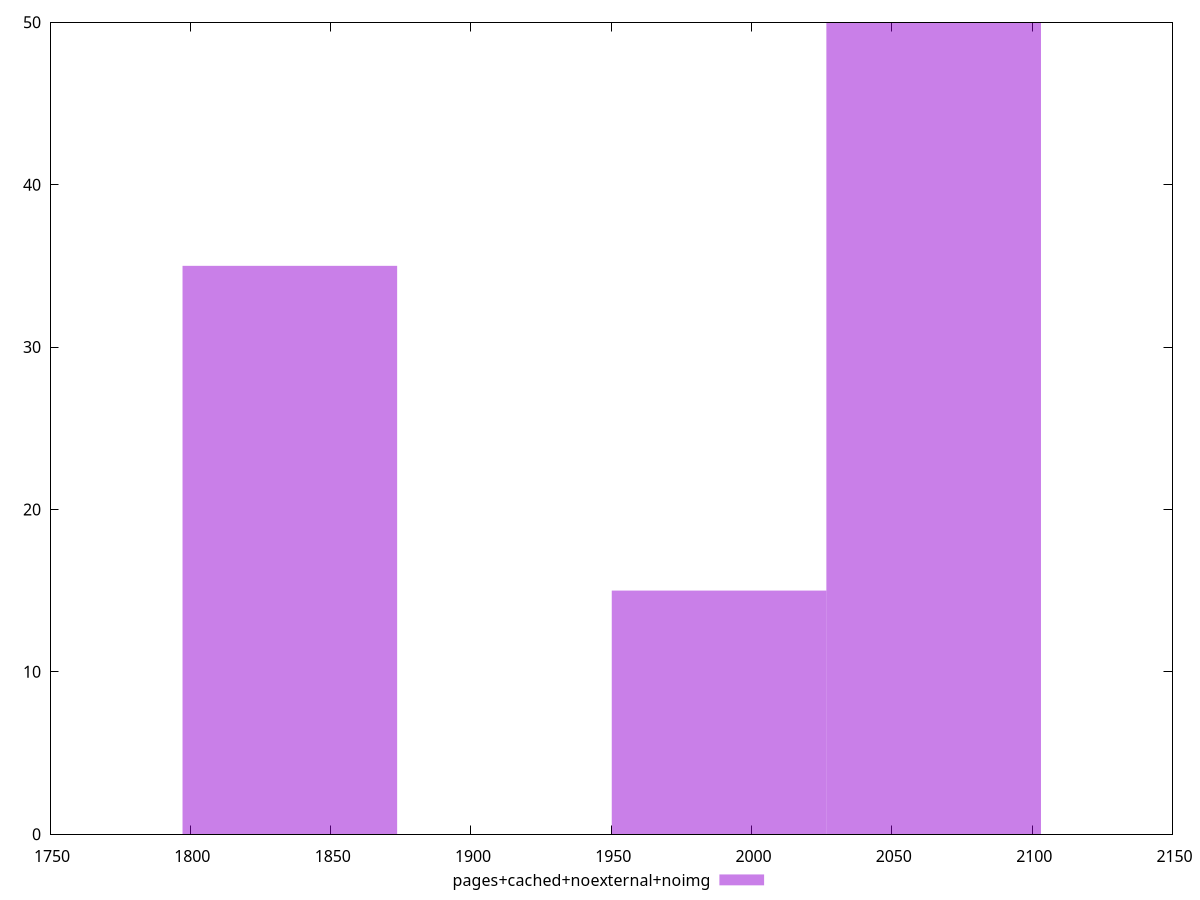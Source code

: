 $_pagesCachedNoexternalNoimg <<EOF
1835.4644988447421 35
2064.897561200335 50
1988.4198737484708 15
EOF
set key outside below
set terminal pngcairo
set output "report_00006_2020-11-02T20-21-41.718Z/first-contentful-paint/pages+cached+noexternal+noimg//raw_hist.png"
set yrange [0:50]
set boxwidth 76.47768745186426
set style fill transparent solid 0.5 noborder
plot $_pagesCachedNoexternalNoimg title "pages+cached+noexternal+noimg" with boxes ,